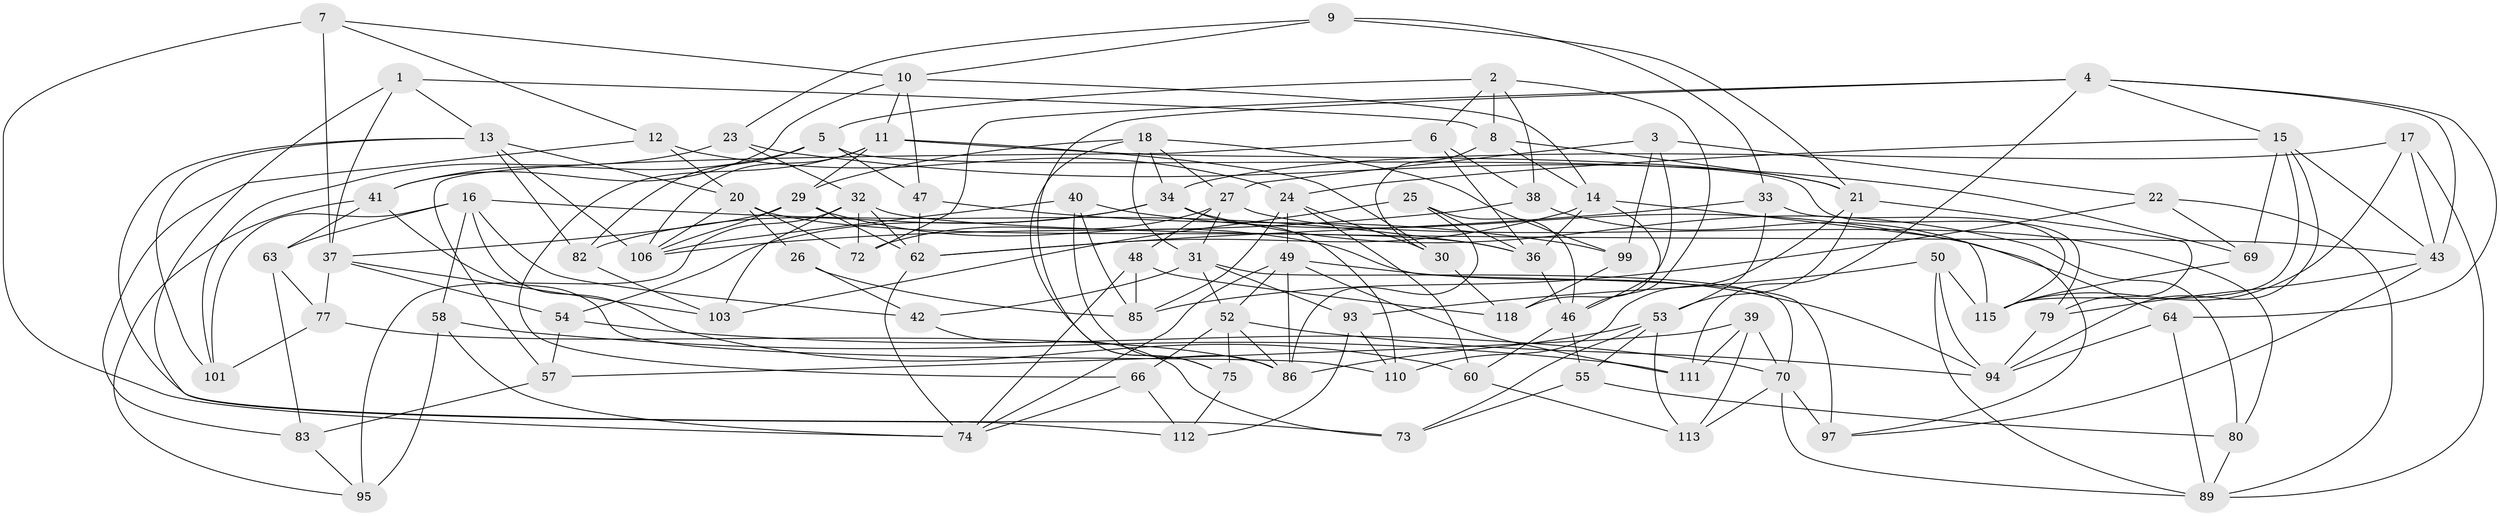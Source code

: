 // Generated by graph-tools (version 1.1) at 2025/24/03/03/25 07:24:28]
// undirected, 84 vertices, 201 edges
graph export_dot {
graph [start="1"]
  node [color=gray90,style=filled];
  1;
  2 [super="+71"];
  3;
  4 [super="+51"];
  5 [super="+107"];
  6;
  7;
  8 [super="+96"];
  9;
  10 [super="+67"];
  11 [super="+44"];
  12;
  13 [super="+78"];
  14 [super="+45"];
  15 [super="+102"];
  16 [super="+114"];
  17;
  18 [super="+19"];
  20 [super="+56"];
  21 [super="+28"];
  22;
  23;
  24 [super="+109"];
  25;
  26;
  27 [super="+76"];
  29 [super="+59"];
  30;
  31 [super="+35"];
  32 [super="+98"];
  33;
  34 [super="+116"];
  36 [super="+65"];
  37 [super="+61"];
  38;
  39;
  40;
  41 [super="+117"];
  42;
  43 [super="+84"];
  46 [super="+88"];
  47;
  48;
  49 [super="+87"];
  50;
  52 [super="+68"];
  53 [super="+100"];
  54;
  55;
  57;
  58;
  60;
  62 [super="+81"];
  63;
  64;
  66;
  69;
  70 [super="+92"];
  72;
  73;
  74 [super="+120"];
  75;
  77;
  79;
  80;
  82;
  83;
  85 [super="+90"];
  86 [super="+104"];
  89 [super="+91"];
  93;
  94 [super="+105"];
  95;
  97;
  99;
  101;
  103;
  106 [super="+108"];
  110;
  111;
  112;
  113;
  115 [super="+119"];
  118;
  1 -- 13;
  1 -- 112;
  1 -- 37;
  1 -- 8;
  2 -- 38;
  2 -- 46;
  2 -- 5;
  2 -- 6;
  2 -- 8 [weight=2];
  3 -- 99;
  3 -- 22;
  3 -- 118;
  3 -- 27;
  4 -- 75;
  4 -- 111;
  4 -- 15;
  4 -- 72;
  4 -- 64;
  4 -- 43;
  5 -- 47;
  5 -- 79;
  5 -- 41 [weight=2];
  5 -- 82;
  6 -- 38;
  6 -- 57;
  6 -- 36;
  7 -- 12;
  7 -- 10;
  7 -- 37;
  7 -- 74;
  8 -- 30;
  8 -- 14;
  8 -- 21;
  9 -- 23;
  9 -- 33;
  9 -- 10;
  9 -- 21;
  10 -- 47;
  10 -- 11;
  10 -- 14;
  10 -- 41;
  11 -- 66;
  11 -- 29;
  11 -- 21;
  11 -- 30;
  11 -- 106;
  12 -- 20;
  12 -- 83;
  12 -- 24;
  13 -- 106;
  13 -- 101;
  13 -- 73;
  13 -- 82;
  13 -- 20;
  14 -- 46;
  14 -- 115;
  14 -- 62;
  14 -- 36;
  15 -- 69;
  15 -- 43;
  15 -- 24;
  15 -- 115;
  15 -- 94;
  16 -- 101;
  16 -- 58;
  16 -- 42;
  16 -- 60;
  16 -- 63;
  16 -- 36;
  17 -- 34;
  17 -- 89;
  17 -- 43;
  17 -- 115;
  18 -- 75;
  18 -- 29;
  18 -- 99;
  18 -- 27;
  18 -- 31;
  18 -- 34;
  20 -- 26;
  20 -- 72;
  20 -- 106;
  20 -- 36;
  21 -- 110;
  21 -- 53;
  21 -- 79;
  22 -- 85;
  22 -- 69;
  22 -- 89;
  23 -- 69;
  23 -- 101;
  23 -- 32;
  24 -- 30;
  24 -- 60;
  24 -- 49;
  24 -- 85;
  25 -- 103;
  25 -- 36;
  25 -- 86;
  25 -- 46;
  26 -- 85 [weight=2];
  26 -- 42;
  27 -- 72;
  27 -- 31;
  27 -- 48;
  27 -- 80;
  29 -- 106;
  29 -- 37;
  29 -- 97;
  29 -- 62;
  30 -- 118;
  31 -- 52;
  31 -- 42;
  31 -- 93;
  31 -- 70;
  32 -- 95;
  32 -- 43;
  32 -- 72;
  32 -- 103;
  32 -- 62;
  33 -- 62;
  33 -- 53;
  33 -- 115;
  34 -- 80;
  34 -- 82;
  34 -- 110;
  34 -- 54;
  36 -- 46;
  37 -- 103;
  37 -- 77;
  37 -- 54;
  38 -- 97;
  38 -- 106;
  39 -- 113;
  39 -- 57;
  39 -- 111;
  39 -- 70;
  40 -- 64;
  40 -- 85;
  40 -- 86;
  40 -- 106;
  41 -- 63;
  41 -- 95;
  41 -- 110;
  42 -- 73;
  43 -- 79;
  43 -- 97;
  46 -- 55;
  46 -- 60;
  47 -- 99;
  47 -- 62;
  48 -- 74;
  48 -- 118;
  48 -- 85;
  49 -- 74;
  49 -- 111;
  49 -- 86;
  49 -- 94;
  49 -- 52;
  50 -- 94;
  50 -- 89;
  50 -- 93;
  50 -- 115;
  52 -- 94;
  52 -- 86;
  52 -- 66;
  52 -- 75;
  53 -- 86;
  53 -- 55;
  53 -- 113;
  53 -- 73;
  54 -- 57;
  54 -- 70;
  55 -- 73;
  55 -- 80;
  57 -- 83;
  58 -- 111;
  58 -- 95;
  58 -- 74;
  60 -- 113;
  62 -- 74;
  63 -- 83;
  63 -- 77;
  64 -- 89;
  64 -- 94;
  66 -- 74;
  66 -- 112;
  69 -- 115;
  70 -- 97;
  70 -- 113;
  70 -- 89;
  75 -- 112;
  77 -- 101;
  77 -- 86;
  79 -- 94;
  80 -- 89;
  82 -- 103;
  83 -- 95;
  93 -- 112;
  93 -- 110;
  99 -- 118;
}
